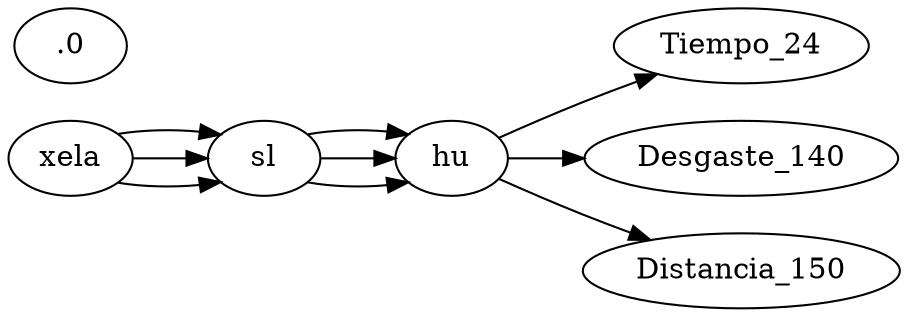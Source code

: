 digraph A {
rankdir=LR;
xela->sl->hu->Tiempo_24.0;xela->sl->hu->Desgaste_140.0;xela->sl->hu->Distancia_150.0;}